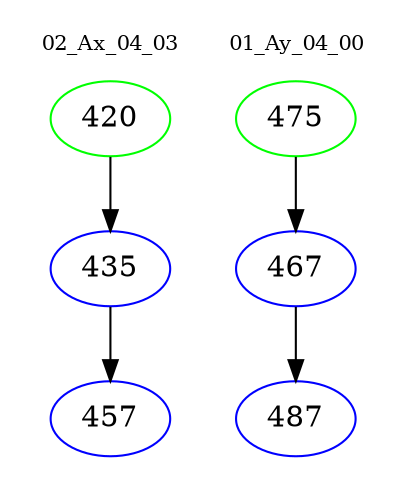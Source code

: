 digraph{
subgraph cluster_0 {
color = white
label = "02_Ax_04_03";
fontsize=10;
T0_420 [label="420", color="green"]
T0_420 -> T0_435 [color="black"]
T0_435 [label="435", color="blue"]
T0_435 -> T0_457 [color="black"]
T0_457 [label="457", color="blue"]
}
subgraph cluster_1 {
color = white
label = "01_Ay_04_00";
fontsize=10;
T1_475 [label="475", color="green"]
T1_475 -> T1_467 [color="black"]
T1_467 [label="467", color="blue"]
T1_467 -> T1_487 [color="black"]
T1_487 [label="487", color="blue"]
}
}
